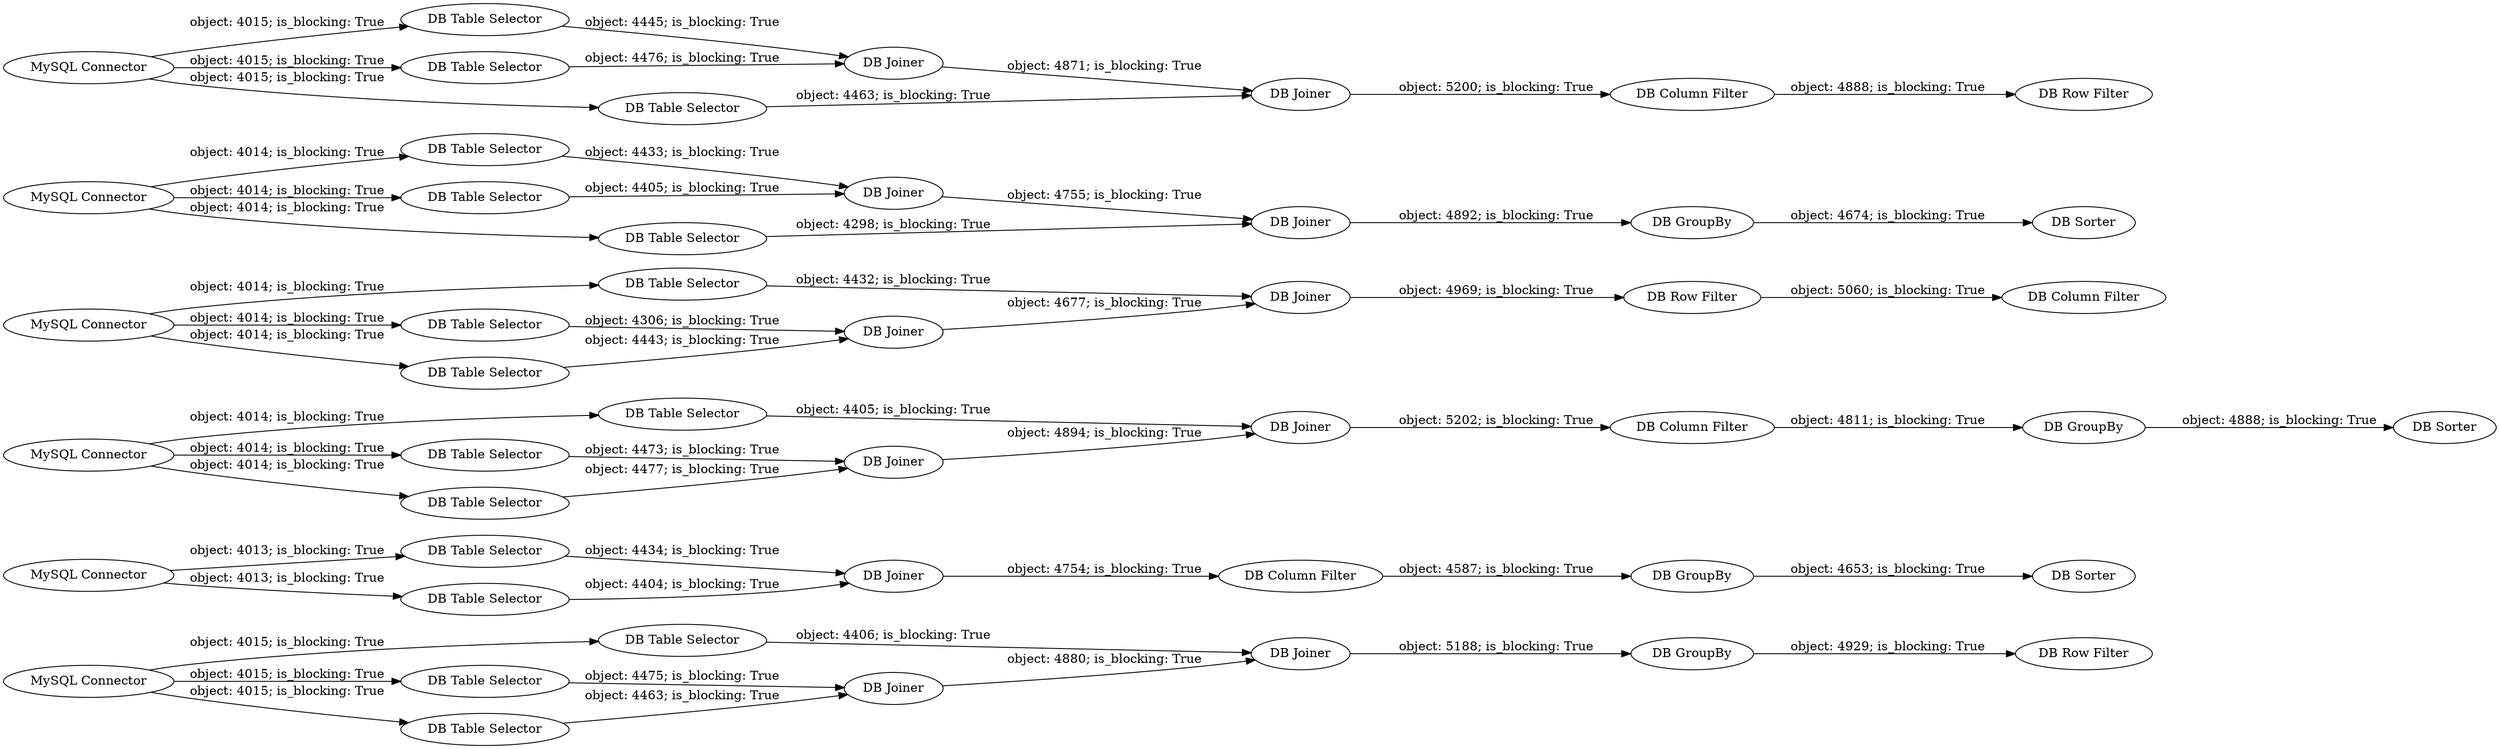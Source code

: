 digraph {
	"7762123837392412260_52" [label="DB Table Selector"]
	"7762123837392412260_55" [label="DB GroupBy"]
	"7762123837392412260_2" [label="DB Table Selector"]
	"7762123837392412260_5" [label="DB Table Selector"]
	"7762123837392412260_6" [label="DB Joiner"]
	"7762123837392412260_44" [label="DB Table Selector"]
	"7762123837392412260_11" [label="DB Column Filter"]
	"7762123837392412260_9" [label="DB GroupBy"]
	"7762123837392412260_54" [label="DB Joiner"]
	"7762123837392412260_25" [label="DB Joiner"]
	"7762123837392412260_10" [label="DB Sorter"]
	"7762123837392412260_27" [label="DB Table Selector"]
	"7762123837392412260_8" [label="DB Column Filter"]
	"7762123837392412260_29" [label="DB Table Selector"]
	"7762123837392412260_41" [label="MySQL Connector"]
	"7762123837392412260_24" [label="DB Row Filter"]
	"7762123837392412260_53" [label="DB Joiner"]
	"7762123837392412260_49" [label="MySQL Connector"]
	"7762123837392412260_30" [label="DB Joiner"]
	"7762123837392412260_51" [label="DB Table Selector"]
	"7762123837392412260_13" [label="MySQL Connector"]
	"7762123837392412260_43" [label="DB Table Selector"]
	"7762123837392412260_45" [label="DB Joiner"]
	"7762123837392412260_56" [label="DB Row Filter"]
	"7762123837392412260_26" [label="MySQL Connector"]
	"7762123837392412260_18" [label="MySQL Connector"]
	"7762123837392412260_12" [label="DB Joiner"]
	"7762123837392412260_3" [label="DB Table Selector"]
	"7762123837392412260_1" [label="MySQL Connector"]
	"7762123837392412260_22" [label="DB Joiner"]
	"7762123837392412260_4" [label="DB Table Selector"]
	"7762123837392412260_16" [label="DB Sorter"]
	"7762123837392412260_19" [label="DB Table Selector"]
	"7762123837392412260_48" [label="DB Column Filter"]
	"7762123837392412260_14" [label="DB Table Selector"]
	"7762123837392412260_15" [label="DB GroupBy"]
	"7762123837392412260_31" [label="DB GroupBy"]
	"7762123837392412260_46" [label="DB Joiner"]
	"7762123837392412260_32" [label="DB Sorter"]
	"7762123837392412260_7" [label="DB Joiner"]
	"7762123837392412260_17" [label="DB Joiner"]
	"7762123837392412260_20" [label="DB Table Selector"]
	"7762123837392412260_42" [label="DB Table Selector"]
	"7762123837392412260_28" [label="DB Table Selector"]
	"7762123837392412260_23" [label="DB Column Filter"]
	"7762123837392412260_50" [label="DB Table Selector"]
	"7762123837392412260_47" [label="DB Row Filter"]
	"7762123837392412260_21" [label="DB Table Selector"]
	"7762123837392412260_44" -> "7762123837392412260_46" [label="object: 4432; is_blocking: True"]
	"7762123837392412260_53" -> "7762123837392412260_54" [label="object: 4880; is_blocking: True"]
	"7762123837392412260_14" -> "7762123837392412260_12" [label="object: 4404; is_blocking: True"]
	"7762123837392412260_47" -> "7762123837392412260_48" [label="object: 5060; is_blocking: True"]
	"7762123837392412260_1" -> "7762123837392412260_3" [label="object: 4014; is_blocking: True"]
	"7762123837392412260_19" -> "7762123837392412260_22" [label="object: 4476; is_blocking: True"]
	"7762123837392412260_42" -> "7762123837392412260_45" [label="object: 4443; is_blocking: True"]
	"7762123837392412260_1" -> "7762123837392412260_4" [label="object: 4014; is_blocking: True"]
	"7762123837392412260_8" -> "7762123837392412260_9" [label="object: 4811; is_blocking: True"]
	"7762123837392412260_7" -> "7762123837392412260_8" [label="object: 5202; is_blocking: True"]
	"7762123837392412260_11" -> "7762123837392412260_15" [label="object: 4587; is_blocking: True"]
	"7762123837392412260_43" -> "7762123837392412260_45" [label="object: 4306; is_blocking: True"]
	"7762123837392412260_26" -> "7762123837392412260_28" [label="object: 4014; is_blocking: True"]
	"7762123837392412260_55" -> "7762123837392412260_56" [label="object: 4929; is_blocking: True"]
	"7762123837392412260_50" -> "7762123837392412260_53" [label="object: 4463; is_blocking: True"]
	"7762123837392412260_41" -> "7762123837392412260_44" [label="object: 4014; is_blocking: True"]
	"7762123837392412260_6" -> "7762123837392412260_7" [label="object: 4894; is_blocking: True"]
	"7762123837392412260_41" -> "7762123837392412260_43" [label="object: 4014; is_blocking: True"]
	"7762123837392412260_21" -> "7762123837392412260_22" [label="object: 4445; is_blocking: True"]
	"7762123837392412260_18" -> "7762123837392412260_19" [label="object: 4015; is_blocking: True"]
	"7762123837392412260_15" -> "7762123837392412260_16" [label="object: 4653; is_blocking: True"]
	"7762123837392412260_20" -> "7762123837392412260_17" [label="object: 4463; is_blocking: True"]
	"7762123837392412260_5" -> "7762123837392412260_7" [label="object: 4405; is_blocking: True"]
	"7762123837392412260_1" -> "7762123837392412260_5" [label="object: 4014; is_blocking: True"]
	"7762123837392412260_13" -> "7762123837392412260_2" [label="object: 4013; is_blocking: True"]
	"7762123837392412260_17" -> "7762123837392412260_23" [label="object: 5200; is_blocking: True"]
	"7762123837392412260_54" -> "7762123837392412260_55" [label="object: 5188; is_blocking: True"]
	"7762123837392412260_31" -> "7762123837392412260_32" [label="object: 4674; is_blocking: True"]
	"7762123837392412260_26" -> "7762123837392412260_27" [label="object: 4014; is_blocking: True"]
	"7762123837392412260_26" -> "7762123837392412260_29" [label="object: 4014; is_blocking: True"]
	"7762123837392412260_46" -> "7762123837392412260_47" [label="object: 4969; is_blocking: True"]
	"7762123837392412260_51" -> "7762123837392412260_53" [label="object: 4475; is_blocking: True"]
	"7762123837392412260_25" -> "7762123837392412260_30" [label="object: 4755; is_blocking: True"]
	"7762123837392412260_28" -> "7762123837392412260_25" [label="object: 4433; is_blocking: True"]
	"7762123837392412260_29" -> "7762123837392412260_30" [label="object: 4298; is_blocking: True"]
	"7762123837392412260_27" -> "7762123837392412260_25" [label="object: 4405; is_blocking: True"]
	"7762123837392412260_30" -> "7762123837392412260_31" [label="object: 4892; is_blocking: True"]
	"7762123837392412260_23" -> "7762123837392412260_24" [label="object: 4888; is_blocking: True"]
	"7762123837392412260_49" -> "7762123837392412260_51" [label="object: 4015; is_blocking: True"]
	"7762123837392412260_49" -> "7762123837392412260_50" [label="object: 4015; is_blocking: True"]
	"7762123837392412260_2" -> "7762123837392412260_12" [label="object: 4434; is_blocking: True"]
	"7762123837392412260_3" -> "7762123837392412260_6" [label="object: 4473; is_blocking: True"]
	"7762123837392412260_22" -> "7762123837392412260_17" [label="object: 4871; is_blocking: True"]
	"7762123837392412260_4" -> "7762123837392412260_6" [label="object: 4477; is_blocking: True"]
	"7762123837392412260_52" -> "7762123837392412260_54" [label="object: 4406; is_blocking: True"]
	"7762123837392412260_18" -> "7762123837392412260_20" [label="object: 4015; is_blocking: True"]
	"7762123837392412260_41" -> "7762123837392412260_42" [label="object: 4014; is_blocking: True"]
	"7762123837392412260_13" -> "7762123837392412260_14" [label="object: 4013; is_blocking: True"]
	"7762123837392412260_45" -> "7762123837392412260_46" [label="object: 4677; is_blocking: True"]
	"7762123837392412260_9" -> "7762123837392412260_10" [label="object: 4888; is_blocking: True"]
	"7762123837392412260_12" -> "7762123837392412260_11" [label="object: 4754; is_blocking: True"]
	"7762123837392412260_18" -> "7762123837392412260_21" [label="object: 4015; is_blocking: True"]
	"7762123837392412260_49" -> "7762123837392412260_52" [label="object: 4015; is_blocking: True"]
	rankdir=LR
}
